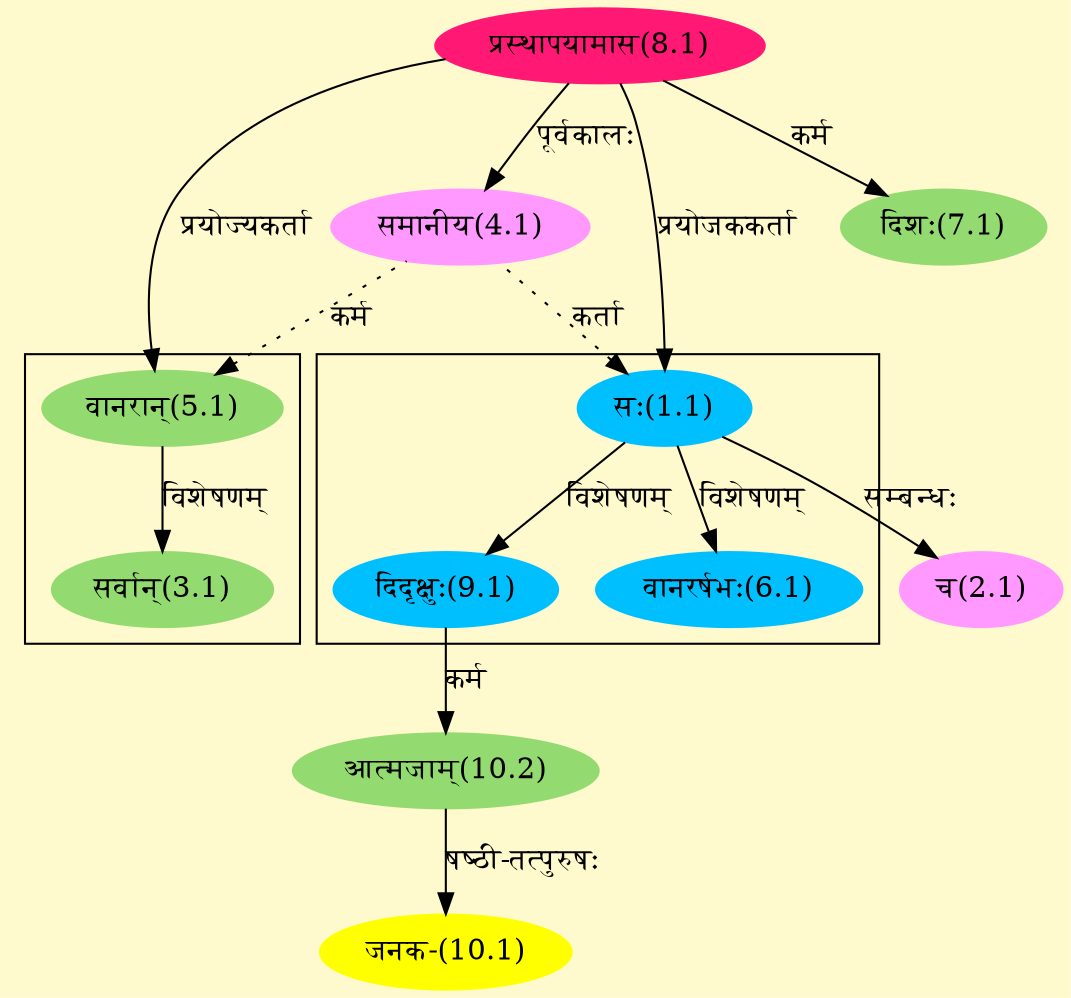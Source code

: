 digraph G{
rankdir=BT;
 compound=true;
 bgcolor="lemonchiffon1";

subgraph cluster_1{
Node3_1 [style=filled, color="#93DB70" label = "सर्वान्(3.1)"]
Node5_1 [style=filled, color="#93DB70" label = "वानरान्(5.1)"]

}

subgraph cluster_2{
Node6_1 [style=filled, color="#00BFFF" label = "वानरर्षभः(6.1)"]
Node1_1 [style=filled, color="#00BFFF" label = "सः(1.1)"]
Node9_1 [style=filled, color="#00BFFF" label = "दिदृक्षुः(9.1)"]

}
Node1_1 [style=filled, color="#00BFFF" label = "सः(1.1)"]
Node8_1 [style=filled, color="#FF1975" label = "प्रस्थापयामास(8.1)"]
Node4_1 [style=filled, color="#FF99FF" label = "समानीय(4.1)"]
Node2_1 [style=filled, color="#FF99FF" label = "च(2.1)"]
Node5_1 [style=filled, color="#93DB70" label = "वानरान्(5.1)"]
Node7_1 [style=filled, color="#93DB70" label = "दिशः(7.1)"]
Node [style=filled, color="" label = "()"]
Node10_1 [style=filled, color="#FFFF00" label = "जनक-(10.1)"]
Node10_2 [style=filled, color="#93DB70" label = "आत्मजाम्(10.2)"]
Node9_1 [style=filled, color="#00BFFF" label = "दिदृक्षुः(9.1)"]
/* Start of Relations section */

Node1_1 -> Node8_1 [  label="प्रयोजककर्ता"  dir="back" ]
Node1_1 -> Node4_1 [ style=dotted label="कर्ता"  dir="back" ]
Node2_1 -> Node1_1 [  label="सम्बन्धः"  dir="back" ]
Node3_1 -> Node5_1 [  label="विशेषणम्"  dir="back" ]
Node4_1 -> Node8_1 [  label="पूर्वकालः"  dir="back" ]
Node5_1 -> Node8_1 [  label="प्रयोज्यकर्ता"  dir="back" ]
Node5_1 -> Node4_1 [ style=dotted label="कर्म"  dir="back" ]
Node6_1 -> Node1_1 [  label="विशेषणम्"  dir="back" ]
Node7_1 -> Node8_1 [  label="कर्म"  dir="back" ]
Node9_1 -> Node1_1 [  label="विशेषणम्"  dir="back" ]
Node10_1 -> Node10_2 [  label="षष्ठी-तत्पुरुषः"  dir="back" ]
Node10_2 -> Node9_1 [  label="कर्म"  dir="back" ]
}
